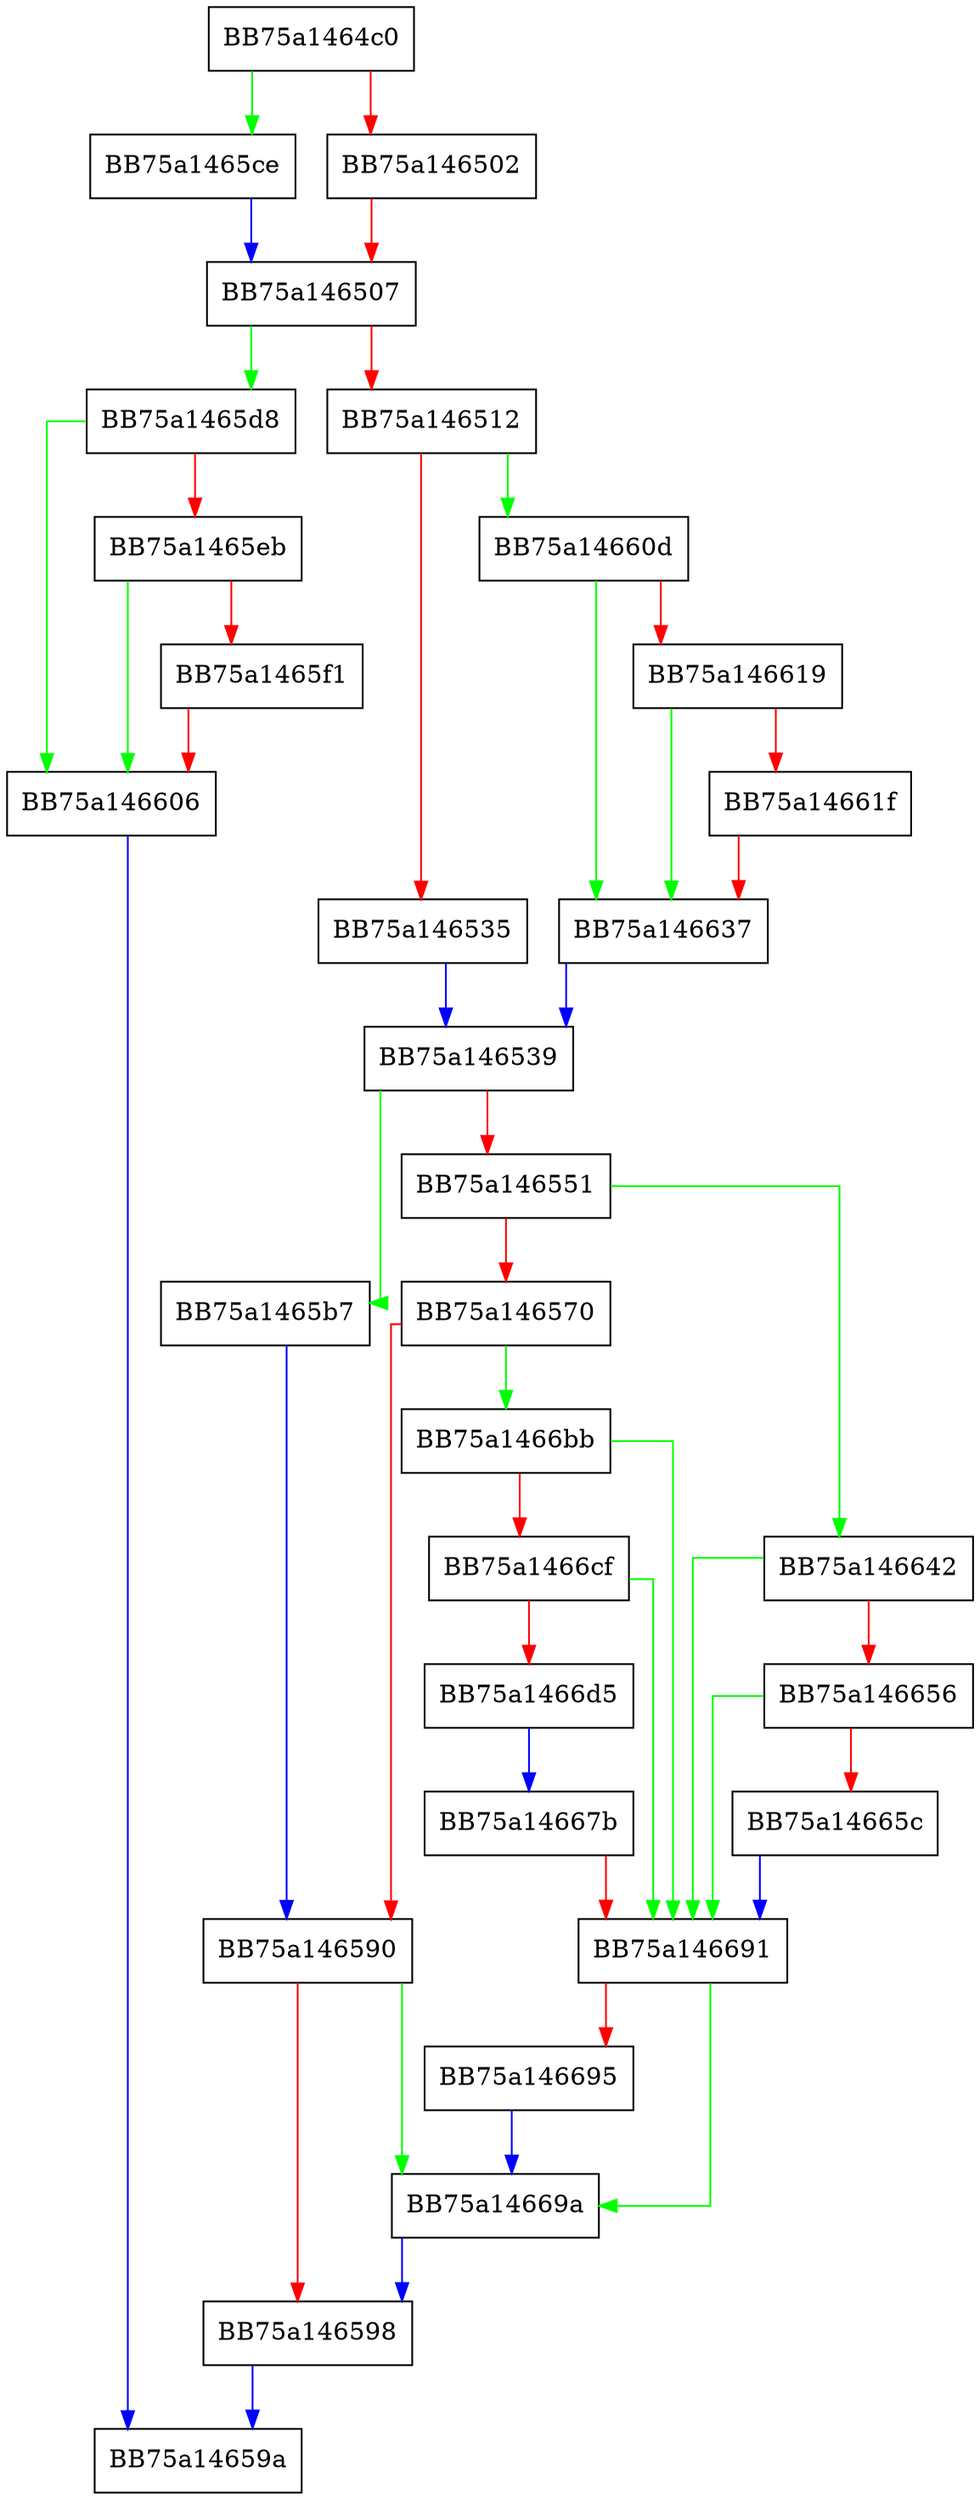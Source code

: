 digraph Read {
  node [shape="box"];
  graph [splines=ortho];
  BB75a1464c0 -> BB75a1465ce [color="green"];
  BB75a1464c0 -> BB75a146502 [color="red"];
  BB75a146502 -> BB75a146507 [color="red"];
  BB75a146507 -> BB75a1465d8 [color="green"];
  BB75a146507 -> BB75a146512 [color="red"];
  BB75a146512 -> BB75a14660d [color="green"];
  BB75a146512 -> BB75a146535 [color="red"];
  BB75a146535 -> BB75a146539 [color="blue"];
  BB75a146539 -> BB75a1465b7 [color="green"];
  BB75a146539 -> BB75a146551 [color="red"];
  BB75a146551 -> BB75a146642 [color="green"];
  BB75a146551 -> BB75a146570 [color="red"];
  BB75a146570 -> BB75a1466bb [color="green"];
  BB75a146570 -> BB75a146590 [color="red"];
  BB75a146590 -> BB75a14669a [color="green"];
  BB75a146590 -> BB75a146598 [color="red"];
  BB75a146598 -> BB75a14659a [color="blue"];
  BB75a1465b7 -> BB75a146590 [color="blue"];
  BB75a1465ce -> BB75a146507 [color="blue"];
  BB75a1465d8 -> BB75a146606 [color="green"];
  BB75a1465d8 -> BB75a1465eb [color="red"];
  BB75a1465eb -> BB75a146606 [color="green"];
  BB75a1465eb -> BB75a1465f1 [color="red"];
  BB75a1465f1 -> BB75a146606 [color="red"];
  BB75a146606 -> BB75a14659a [color="blue"];
  BB75a14660d -> BB75a146637 [color="green"];
  BB75a14660d -> BB75a146619 [color="red"];
  BB75a146619 -> BB75a146637 [color="green"];
  BB75a146619 -> BB75a14661f [color="red"];
  BB75a14661f -> BB75a146637 [color="red"];
  BB75a146637 -> BB75a146539 [color="blue"];
  BB75a146642 -> BB75a146691 [color="green"];
  BB75a146642 -> BB75a146656 [color="red"];
  BB75a146656 -> BB75a146691 [color="green"];
  BB75a146656 -> BB75a14665c [color="red"];
  BB75a14665c -> BB75a146691 [color="blue"];
  BB75a14667b -> BB75a146691 [color="red"];
  BB75a146691 -> BB75a14669a [color="green"];
  BB75a146691 -> BB75a146695 [color="red"];
  BB75a146695 -> BB75a14669a [color="blue"];
  BB75a14669a -> BB75a146598 [color="blue"];
  BB75a1466bb -> BB75a146691 [color="green"];
  BB75a1466bb -> BB75a1466cf [color="red"];
  BB75a1466cf -> BB75a146691 [color="green"];
  BB75a1466cf -> BB75a1466d5 [color="red"];
  BB75a1466d5 -> BB75a14667b [color="blue"];
}